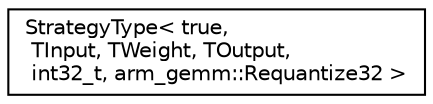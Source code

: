 digraph "Graphical Class Hierarchy"
{
 // LATEX_PDF_SIZE
  edge [fontname="Helvetica",fontsize="10",labelfontname="Helvetica",labelfontsize="10"];
  node [fontname="Helvetica",fontsize="10",shape=record];
  rankdir="LR";
  Node0 [label="StrategyType\< true,\l TInput, TWeight, TOutput,\l int32_t, arm_gemm::Requantize32 \>",height=0.2,width=0.4,color="black", fillcolor="white", style="filled",URL="$structarm__conv_1_1depthwise_1_1depthfirst__multiplier_1_1_strategy_type_3_01true_00_01_t_input_a0f24e403e092ed08cc3d3280257460e.xhtml",tooltip=" "];
}
